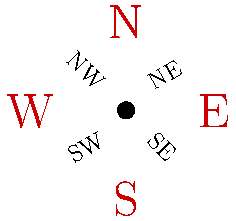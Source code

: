 pair O=0;
draw(scale(2)*Label("N",.8red),O,10*N,linewidth(3mm));
draw(scale(2)*Label("S",.8red),O,10*S);
draw(scale(2)*Label("E",.8red),O,10*E);
draw(scale(2)*Label("W",.8red),O,10*W);

draw(rotate(30)*Label("NE"),O,5NE);
draw(rotate(-45)*Label("SE"),O,5SE);
draw(rotate(-45)*Label("NW"),O,5NW);
draw(rotate(30)*Label("SW"),O,5SW);